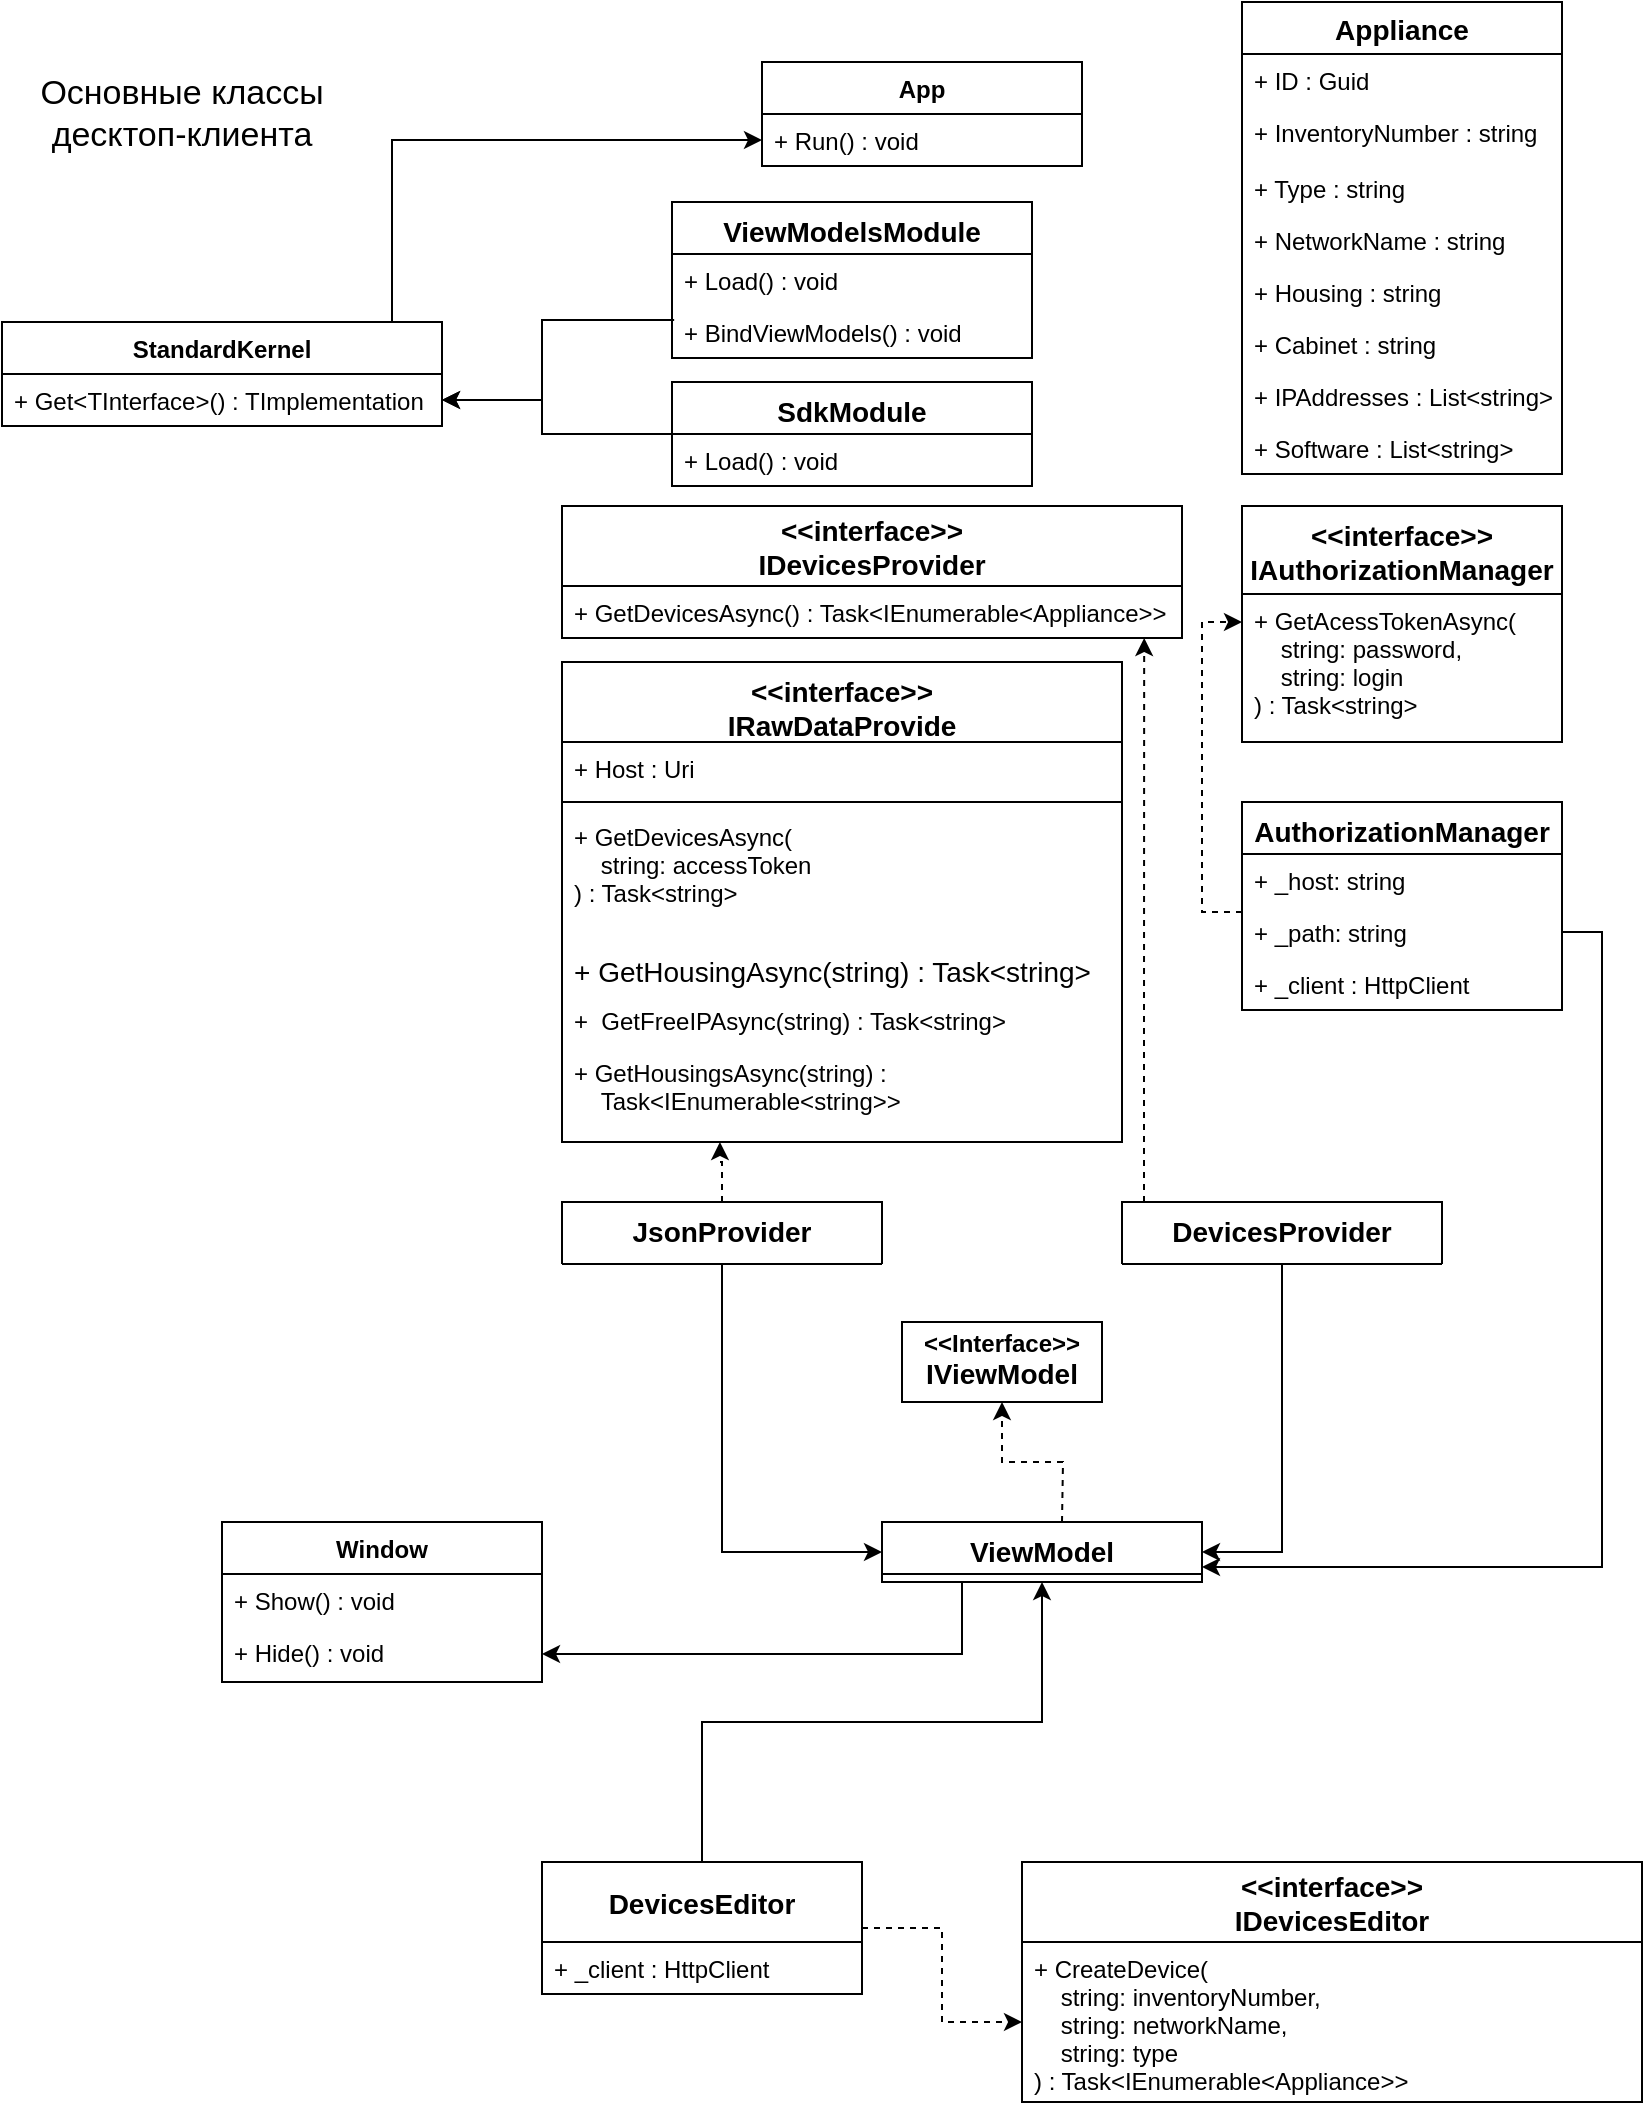<mxfile version="16.5.3" type="github">
  <diagram name="Page-1" id="c4acf3e9-155e-7222-9cf6-157b1a14988f">
    <mxGraphModel dx="2272" dy="790" grid="1" gridSize="10" guides="1" tooltips="1" connect="1" arrows="1" fold="1" page="1" pageScale="1" pageWidth="850" pageHeight="1100" background="none" math="0" shadow="0">
      <root>
        <mxCell id="0" />
        <mxCell id="1" parent="0" />
        <mxCell id="5d2195bd80daf111-18" value="&lt;p style=&quot;margin: 0px ; margin-top: 4px ; text-align: center&quot;&gt;&lt;b&gt;&amp;lt;&amp;lt;Interface&amp;gt;&amp;gt;&lt;br&gt;&lt;span style=&quot;font-size: 14px&quot;&gt;IViewModel&lt;/span&gt;&lt;/b&gt;&lt;/p&gt;&lt;p style=&quot;margin: 0px ; margin-top: 4px ; text-align: center&quot;&gt;&lt;span style=&quot;font-size: 14px&quot;&gt;&lt;b&gt;&lt;br&gt;&lt;/b&gt;&lt;/span&gt;&lt;/p&gt;" style="verticalAlign=top;align=left;overflow=fill;fontSize=12;fontFamily=Helvetica;html=1;rounded=0;shadow=0;comic=0;labelBackgroundColor=none;strokeWidth=1" parent="1" vertex="1">
          <mxGeometry x="-390" y="660" width="100" height="40" as="geometry" />
        </mxCell>
        <mxCell id="zp8FK1X4VEF8-tI8KdPH-19" value="Appliance" style="swimlane;fontStyle=1;childLayout=stackLayout;horizontal=1;startSize=26;fillColor=none;horizontalStack=0;resizeParent=1;resizeParentMax=0;resizeLast=0;collapsible=1;marginBottom=0;fontSize=14;" vertex="1" parent="1">
          <mxGeometry x="-220" width="160" height="236" as="geometry" />
        </mxCell>
        <mxCell id="zp8FK1X4VEF8-tI8KdPH-20" value="+ ID : Guid   " style="text;strokeColor=none;fillColor=none;align=left;verticalAlign=top;spacingLeft=4;spacingRight=4;overflow=hidden;rotatable=0;points=[[0,0.5],[1,0.5]];portConstraint=eastwest;fontSize=12;" vertex="1" parent="zp8FK1X4VEF8-tI8KdPH-19">
          <mxGeometry y="26" width="160" height="26" as="geometry" />
        </mxCell>
        <mxCell id="zp8FK1X4VEF8-tI8KdPH-22" value="+ InventoryNumber : string" style="text;strokeColor=none;fillColor=none;align=left;verticalAlign=top;spacingLeft=4;spacingRight=4;overflow=hidden;rotatable=0;points=[[0,0.5],[1,0.5]];portConstraint=eastwest;fontSize=12;" vertex="1" parent="zp8FK1X4VEF8-tI8KdPH-19">
          <mxGeometry y="52" width="160" height="28" as="geometry" />
        </mxCell>
        <mxCell id="zp8FK1X4VEF8-tI8KdPH-23" value="+ Type : string" style="text;strokeColor=none;fillColor=none;align=left;verticalAlign=top;spacingLeft=4;spacingRight=4;overflow=hidden;rotatable=0;points=[[0,0.5],[1,0.5]];portConstraint=eastwest;fontSize=12;" vertex="1" parent="zp8FK1X4VEF8-tI8KdPH-19">
          <mxGeometry y="80" width="160" height="26" as="geometry" />
        </mxCell>
        <mxCell id="zp8FK1X4VEF8-tI8KdPH-25" value="+ NetworkName : string" style="text;strokeColor=none;fillColor=none;align=left;verticalAlign=top;spacingLeft=4;spacingRight=4;overflow=hidden;rotatable=0;points=[[0,0.5],[1,0.5]];portConstraint=eastwest;fontSize=12;" vertex="1" parent="zp8FK1X4VEF8-tI8KdPH-19">
          <mxGeometry y="106" width="160" height="26" as="geometry" />
        </mxCell>
        <mxCell id="zp8FK1X4VEF8-tI8KdPH-24" value="+ Housing : string" style="text;strokeColor=none;fillColor=none;align=left;verticalAlign=top;spacingLeft=4;spacingRight=4;overflow=hidden;rotatable=0;points=[[0,0.5],[1,0.5]];portConstraint=eastwest;fontSize=12;" vertex="1" parent="zp8FK1X4VEF8-tI8KdPH-19">
          <mxGeometry y="132" width="160" height="26" as="geometry" />
        </mxCell>
        <mxCell id="zp8FK1X4VEF8-tI8KdPH-26" value="+ Cabinet : string" style="text;strokeColor=none;fillColor=none;align=left;verticalAlign=top;spacingLeft=4;spacingRight=4;overflow=hidden;rotatable=0;points=[[0,0.5],[1,0.5]];portConstraint=eastwest;fontSize=12;" vertex="1" parent="zp8FK1X4VEF8-tI8KdPH-19">
          <mxGeometry y="158" width="160" height="26" as="geometry" />
        </mxCell>
        <mxCell id="zp8FK1X4VEF8-tI8KdPH-27" value="+ IPAddresses : List&lt;string&gt;" style="text;strokeColor=none;fillColor=none;align=left;verticalAlign=top;spacingLeft=4;spacingRight=4;overflow=hidden;rotatable=0;points=[[0,0.5],[1,0.5]];portConstraint=eastwest;fontSize=12;" vertex="1" parent="zp8FK1X4VEF8-tI8KdPH-19">
          <mxGeometry y="184" width="160" height="26" as="geometry" />
        </mxCell>
        <mxCell id="zp8FK1X4VEF8-tI8KdPH-28" value="+ Software : List&lt;string&gt;" style="text;strokeColor=none;fillColor=none;align=left;verticalAlign=top;spacingLeft=4;spacingRight=4;overflow=hidden;rotatable=0;points=[[0,0.5],[1,0.5]];portConstraint=eastwest;fontSize=12;" vertex="1" parent="zp8FK1X4VEF8-tI8KdPH-19">
          <mxGeometry y="210" width="160" height="26" as="geometry" />
        </mxCell>
        <mxCell id="zp8FK1X4VEF8-tI8KdPH-33" value="&lt;&lt;interface&gt;&gt;&#xa;IDevicesProvider" style="swimlane;fontStyle=1;childLayout=stackLayout;horizontal=1;startSize=40;fillColor=none;horizontalStack=0;resizeParent=1;resizeParentMax=0;resizeLast=0;collapsible=1;marginBottom=0;fontSize=14;" vertex="1" parent="1">
          <mxGeometry x="-560" y="252" width="310" height="66" as="geometry" />
        </mxCell>
        <mxCell id="zp8FK1X4VEF8-tI8KdPH-34" value="+ GetDevicesAsync() : Task&lt;IEnumerable&lt;Appliance&gt;&gt;" style="text;strokeColor=none;fillColor=none;align=left;verticalAlign=top;spacingLeft=4;spacingRight=4;overflow=hidden;rotatable=0;points=[[0,0.5],[1,0.5]];portConstraint=eastwest;fontSize=12;" vertex="1" parent="zp8FK1X4VEF8-tI8KdPH-33">
          <mxGeometry y="40" width="310" height="26" as="geometry" />
        </mxCell>
        <mxCell id="zp8FK1X4VEF8-tI8KdPH-45" value="&lt;&lt;interface&gt;&gt;&#xa;IRawDataProvide" style="swimlane;fontStyle=1;align=center;verticalAlign=top;childLayout=stackLayout;horizontal=1;startSize=40;horizontalStack=0;resizeParent=1;resizeParentMax=0;resizeLast=0;collapsible=1;marginBottom=0;fontSize=14;labelBackgroundColor=none;" vertex="1" parent="1">
          <mxGeometry x="-560" y="330" width="280" height="240" as="geometry" />
        </mxCell>
        <mxCell id="zp8FK1X4VEF8-tI8KdPH-52" value="+ Host : Uri" style="text;strokeColor=none;fillColor=none;align=left;verticalAlign=top;spacingLeft=4;spacingRight=4;overflow=hidden;rotatable=0;points=[[0,0.5],[1,0.5]];portConstraint=eastwest;fontSize=12;" vertex="1" parent="zp8FK1X4VEF8-tI8KdPH-45">
          <mxGeometry y="40" width="280" height="26" as="geometry" />
        </mxCell>
        <mxCell id="zp8FK1X4VEF8-tI8KdPH-50" value="" style="line;strokeWidth=1;fillColor=none;align=left;verticalAlign=middle;spacingTop=-1;spacingLeft=3;spacingRight=3;rotatable=0;labelPosition=right;points=[];portConstraint=eastwest;fontSize=14;" vertex="1" parent="zp8FK1X4VEF8-tI8KdPH-45">
          <mxGeometry y="66" width="280" height="8" as="geometry" />
        </mxCell>
        <mxCell id="zp8FK1X4VEF8-tI8KdPH-48" value="+ GetDevicesAsync(&#xa;    string: accessToken&#xa;) : Task&lt;string&gt;" style="text;strokeColor=none;fillColor=none;align=left;verticalAlign=top;spacingLeft=4;spacingRight=4;overflow=hidden;rotatable=0;points=[[0,0.5],[1,0.5]];portConstraint=eastwest;fontSize=12;" vertex="1" parent="zp8FK1X4VEF8-tI8KdPH-45">
          <mxGeometry y="74" width="280" height="66" as="geometry" />
        </mxCell>
        <mxCell id="zp8FK1X4VEF8-tI8KdPH-54" value="+ GetHousingAsync(string) : Task&lt;string&gt;" style="text;strokeColor=none;fillColor=none;align=left;verticalAlign=top;spacingLeft=4;spacingRight=4;overflow=hidden;rotatable=0;points=[[0,0.5],[1,0.5]];portConstraint=eastwest;fontSize=14;" vertex="1" parent="zp8FK1X4VEF8-tI8KdPH-45">
          <mxGeometry y="140" width="280" height="26" as="geometry" />
        </mxCell>
        <mxCell id="zp8FK1X4VEF8-tI8KdPH-53" value="+  GetFreeIPAsync(string) : Task&lt;string&gt;" style="text;strokeColor=none;fillColor=none;align=left;verticalAlign=top;spacingLeft=4;spacingRight=4;overflow=hidden;rotatable=0;points=[[0,0.5],[1,0.5]];portConstraint=eastwest;fontSize=12;" vertex="1" parent="zp8FK1X4VEF8-tI8KdPH-45">
          <mxGeometry y="166" width="280" height="26" as="geometry" />
        </mxCell>
        <mxCell id="zp8FK1X4VEF8-tI8KdPH-55" value="+ GetHousingsAsync(string) :&#xa;    Task&lt;IEnumerable&lt;string&gt;&gt;" style="text;strokeColor=none;fillColor=none;align=left;verticalAlign=top;spacingLeft=4;spacingRight=4;overflow=hidden;rotatable=0;points=[[0,0.5],[1,0.5]];portConstraint=eastwest;fontSize=12;" vertex="1" parent="zp8FK1X4VEF8-tI8KdPH-45">
          <mxGeometry y="192" width="280" height="48" as="geometry" />
        </mxCell>
        <mxCell id="zp8FK1X4VEF8-tI8KdPH-114" style="edgeStyle=orthogonalEdgeStyle;rounded=0;orthogonalLoop=1;jettySize=auto;html=1;entryX=0.282;entryY=1;entryDx=0;entryDy=0;entryPerimeter=0;dashed=1;fontSize=12;" edge="1" parent="1" source="zp8FK1X4VEF8-tI8KdPH-56" target="zp8FK1X4VEF8-tI8KdPH-55">
          <mxGeometry relative="1" as="geometry" />
        </mxCell>
        <mxCell id="zp8FK1X4VEF8-tI8KdPH-119" style="edgeStyle=orthogonalEdgeStyle;rounded=0;orthogonalLoop=1;jettySize=auto;html=1;entryX=0;entryY=0.5;entryDx=0;entryDy=0;fontSize=12;endArrow=classic;endFill=1;" edge="1" parent="1" source="zp8FK1X4VEF8-tI8KdPH-56" target="zp8FK1X4VEF8-tI8KdPH-94">
          <mxGeometry relative="1" as="geometry" />
        </mxCell>
        <mxCell id="zp8FK1X4VEF8-tI8KdPH-56" value="JsonProvider" style="swimlane;fontStyle=1;align=center;verticalAlign=top;childLayout=stackLayout;horizontal=1;startSize=42;horizontalStack=0;resizeParent=1;resizeParentMax=0;resizeLast=0;collapsible=1;marginBottom=0;fontSize=14;" vertex="1" parent="1">
          <mxGeometry x="-560" y="600" width="160" height="31" as="geometry" />
        </mxCell>
        <mxCell id="zp8FK1X4VEF8-tI8KdPH-112" style="edgeStyle=orthogonalEdgeStyle;rounded=0;orthogonalLoop=1;jettySize=auto;html=1;entryX=0.939;entryY=1;entryDx=0;entryDy=0;entryPerimeter=0;dashed=1;fontSize=12;" edge="1" parent="1" source="zp8FK1X4VEF8-tI8KdPH-60" target="zp8FK1X4VEF8-tI8KdPH-34">
          <mxGeometry relative="1" as="geometry">
            <Array as="points">
              <mxPoint x="-269" y="520" />
              <mxPoint x="-269" y="520" />
            </Array>
          </mxGeometry>
        </mxCell>
        <mxCell id="zp8FK1X4VEF8-tI8KdPH-120" style="edgeStyle=orthogonalEdgeStyle;rounded=0;orthogonalLoop=1;jettySize=auto;html=1;entryX=1;entryY=0.5;entryDx=0;entryDy=0;fontSize=12;endArrow=classic;endFill=1;" edge="1" parent="1" source="zp8FK1X4VEF8-tI8KdPH-60" target="zp8FK1X4VEF8-tI8KdPH-94">
          <mxGeometry relative="1" as="geometry" />
        </mxCell>
        <mxCell id="zp8FK1X4VEF8-tI8KdPH-60" value="DevicesProvider" style="swimlane;fontStyle=1;align=center;verticalAlign=top;childLayout=stackLayout;horizontal=1;startSize=42;horizontalStack=0;resizeParent=1;resizeParentMax=0;resizeLast=0;collapsible=1;marginBottom=0;fontSize=14;" vertex="1" parent="1">
          <mxGeometry x="-280" y="600" width="160" height="31" as="geometry" />
        </mxCell>
        <mxCell id="zp8FK1X4VEF8-tI8KdPH-62" value="&lt;&lt;interface&gt;&gt;&#xa;IAuthorizationManager" style="swimlane;fontStyle=1;align=center;verticalAlign=top;childLayout=stackLayout;horizontal=1;startSize=44;horizontalStack=0;resizeParent=1;resizeParentMax=0;resizeLast=0;collapsible=1;marginBottom=0;fontSize=14;" vertex="1" parent="1">
          <mxGeometry x="-220" y="252" width="160" height="118" as="geometry" />
        </mxCell>
        <mxCell id="zp8FK1X4VEF8-tI8KdPH-63" value="+ GetAcessTokenAsync(&#xa;    string: password,&#xa;    string: login&#xa;) : Task&lt;string&gt;" style="text;strokeColor=none;fillColor=none;align=left;verticalAlign=top;spacingLeft=4;spacingRight=4;overflow=hidden;rotatable=0;points=[[0,0.5],[1,0.5]];portConstraint=eastwest;fontSize=12;" vertex="1" parent="zp8FK1X4VEF8-tI8KdPH-62">
          <mxGeometry y="44" width="160" height="74" as="geometry" />
        </mxCell>
        <mxCell id="zp8FK1X4VEF8-tI8KdPH-121" style="edgeStyle=orthogonalEdgeStyle;rounded=0;orthogonalLoop=1;jettySize=auto;html=1;entryX=1;entryY=0.75;entryDx=0;entryDy=0;fontSize=12;endArrow=classic;endFill=1;exitX=1;exitY=0.5;exitDx=0;exitDy=0;" edge="1" parent="1" source="zp8FK1X4VEF8-tI8KdPH-70" target="zp8FK1X4VEF8-tI8KdPH-94">
          <mxGeometry relative="1" as="geometry" />
        </mxCell>
        <mxCell id="zp8FK1X4VEF8-tI8KdPH-66" value="AuthorizationManager" style="swimlane;fontStyle=1;align=center;verticalAlign=top;childLayout=stackLayout;horizontal=1;startSize=26;horizontalStack=0;resizeParent=1;resizeParentMax=0;resizeLast=0;collapsible=1;marginBottom=0;fontSize=14;" vertex="1" parent="1">
          <mxGeometry x="-220" y="400" width="160" height="104" as="geometry" />
        </mxCell>
        <mxCell id="zp8FK1X4VEF8-tI8KdPH-67" value="+ _host: string" style="text;strokeColor=none;fillColor=none;align=left;verticalAlign=top;spacingLeft=4;spacingRight=4;overflow=hidden;rotatable=0;points=[[0,0.5],[1,0.5]];portConstraint=eastwest;fontSize=12;" vertex="1" parent="zp8FK1X4VEF8-tI8KdPH-66">
          <mxGeometry y="26" width="160" height="26" as="geometry" />
        </mxCell>
        <mxCell id="zp8FK1X4VEF8-tI8KdPH-70" value="+ _path: string" style="text;strokeColor=none;fillColor=none;align=left;verticalAlign=top;spacingLeft=4;spacingRight=4;overflow=hidden;rotatable=0;points=[[0,0.5],[1,0.5]];portConstraint=eastwest;fontSize=12;" vertex="1" parent="zp8FK1X4VEF8-tI8KdPH-66">
          <mxGeometry y="52" width="160" height="26" as="geometry" />
        </mxCell>
        <mxCell id="zp8FK1X4VEF8-tI8KdPH-71" value="+ _client : HttpClient" style="text;strokeColor=none;fillColor=none;align=left;verticalAlign=top;spacingLeft=4;spacingRight=4;overflow=hidden;rotatable=0;points=[[0,0.5],[1,0.5]];portConstraint=eastwest;fontSize=12;" vertex="1" parent="zp8FK1X4VEF8-tI8KdPH-66">
          <mxGeometry y="78" width="160" height="26" as="geometry" />
        </mxCell>
        <mxCell id="zp8FK1X4VEF8-tI8KdPH-72" value="&lt;&lt;interface&gt;&gt;&#xa;IDevicesEditor" style="swimlane;fontStyle=1;childLayout=stackLayout;horizontal=1;startSize=40;fillColor=none;horizontalStack=0;resizeParent=1;resizeParentMax=0;resizeLast=0;collapsible=1;marginBottom=0;fontSize=14;" vertex="1" parent="1">
          <mxGeometry x="-330" y="930" width="310" height="120" as="geometry" />
        </mxCell>
        <mxCell id="zp8FK1X4VEF8-tI8KdPH-73" value="+ CreateDevice(&#xa;    string: inventoryNumber,&#xa;    string: networkName,&#xa;    string: type&#xa;) : Task&lt;IEnumerable&lt;Appliance&gt;&gt;" style="text;strokeColor=none;fillColor=none;align=left;verticalAlign=top;spacingLeft=4;spacingRight=4;overflow=hidden;rotatable=0;points=[[0,0.5],[1,0.5]];portConstraint=eastwest;fontSize=12;" vertex="1" parent="zp8FK1X4VEF8-tI8KdPH-72">
          <mxGeometry y="40" width="310" height="80" as="geometry" />
        </mxCell>
        <mxCell id="zp8FK1X4VEF8-tI8KdPH-123" style="edgeStyle=orthogonalEdgeStyle;rounded=0;orthogonalLoop=1;jettySize=auto;html=1;entryX=0.5;entryY=1;entryDx=0;entryDy=0;fontSize=17;endArrow=classic;endFill=1;exitX=0.5;exitY=0;exitDx=0;exitDy=0;" edge="1" parent="1" source="zp8FK1X4VEF8-tI8KdPH-74" target="zp8FK1X4VEF8-tI8KdPH-94">
          <mxGeometry relative="1" as="geometry" />
        </mxCell>
        <mxCell id="zp8FK1X4VEF8-tI8KdPH-126" style="edgeStyle=orthogonalEdgeStyle;rounded=0;orthogonalLoop=1;jettySize=auto;html=1;entryX=0;entryY=0.5;entryDx=0;entryDy=0;fontSize=17;endArrow=classic;endFill=1;dashed=1;" edge="1" parent="1" source="zp8FK1X4VEF8-tI8KdPH-74" target="zp8FK1X4VEF8-tI8KdPH-73">
          <mxGeometry relative="1" as="geometry" />
        </mxCell>
        <mxCell id="zp8FK1X4VEF8-tI8KdPH-74" value="DevicesEditor" style="swimlane;fontStyle=1;childLayout=stackLayout;horizontal=1;startSize=40;fillColor=none;horizontalStack=0;resizeParent=1;resizeParentMax=0;resizeLast=0;collapsible=1;marginBottom=0;fontSize=14;" vertex="1" parent="1">
          <mxGeometry x="-570" y="930" width="160" height="66" as="geometry" />
        </mxCell>
        <mxCell id="zp8FK1X4VEF8-tI8KdPH-76" value="+ _client : HttpClient" style="text;strokeColor=none;fillColor=none;align=left;verticalAlign=top;spacingLeft=4;spacingRight=4;overflow=hidden;rotatable=0;points=[[0,0.5],[1,0.5]];portConstraint=eastwest;fontSize=12;" vertex="1" parent="zp8FK1X4VEF8-tI8KdPH-74">
          <mxGeometry y="40" width="160" height="26" as="geometry" />
        </mxCell>
        <mxCell id="zp8FK1X4VEF8-tI8KdPH-104" style="edgeStyle=orthogonalEdgeStyle;rounded=0;orthogonalLoop=1;jettySize=auto;html=1;fontSize=14;exitX=0.006;exitY=0.269;exitDx=0;exitDy=0;exitPerimeter=0;" edge="1" parent="1" source="zp8FK1X4VEF8-tI8KdPH-81" target="zp8FK1X4VEF8-tI8KdPH-87">
          <mxGeometry relative="1" as="geometry">
            <Array as="points">
              <mxPoint x="-570" y="159" />
              <mxPoint x="-570" y="199" />
            </Array>
          </mxGeometry>
        </mxCell>
        <mxCell id="zp8FK1X4VEF8-tI8KdPH-77" value="ViewModelsModule" style="swimlane;fontStyle=1;align=center;verticalAlign=top;childLayout=stackLayout;horizontal=1;startSize=26;horizontalStack=0;resizeParent=1;resizeParentMax=0;resizeLast=0;collapsible=1;marginBottom=0;labelBackgroundColor=none;fontSize=14;" vertex="1" parent="1">
          <mxGeometry x="-505" y="100" width="180" height="78" as="geometry" />
        </mxCell>
        <mxCell id="zp8FK1X4VEF8-tI8KdPH-80" value="+ Load() : void" style="text;strokeColor=none;fillColor=none;align=left;verticalAlign=top;spacingLeft=4;spacingRight=4;overflow=hidden;rotatable=0;points=[[0,0.5],[1,0.5]];portConstraint=eastwest;labelBackgroundColor=none;fontSize=12;" vertex="1" parent="zp8FK1X4VEF8-tI8KdPH-77">
          <mxGeometry y="26" width="180" height="26" as="geometry" />
        </mxCell>
        <mxCell id="zp8FK1X4VEF8-tI8KdPH-81" value="+ BindViewModels() : void" style="text;strokeColor=none;fillColor=none;align=left;verticalAlign=top;spacingLeft=4;spacingRight=4;overflow=hidden;rotatable=0;points=[[0,0.5],[1,0.5]];portConstraint=eastwest;labelBackgroundColor=none;fontSize=12;" vertex="1" parent="zp8FK1X4VEF8-tI8KdPH-77">
          <mxGeometry y="52" width="180" height="26" as="geometry" />
        </mxCell>
        <mxCell id="zp8FK1X4VEF8-tI8KdPH-82" value="App" style="swimlane;fontStyle=1;align=center;verticalAlign=top;childLayout=stackLayout;horizontal=1;startSize=26;horizontalStack=0;resizeParent=1;resizeParentMax=0;resizeLast=0;collapsible=1;marginBottom=0;labelBackgroundColor=none;fontSize=12;" vertex="1" parent="1">
          <mxGeometry x="-460" y="30" width="160" height="52" as="geometry" />
        </mxCell>
        <mxCell id="zp8FK1X4VEF8-tI8KdPH-83" value="+ Run() : void" style="text;strokeColor=none;fillColor=none;align=left;verticalAlign=top;spacingLeft=4;spacingRight=4;overflow=hidden;rotatable=0;points=[[0,0.5],[1,0.5]];portConstraint=eastwest;labelBackgroundColor=none;fontSize=12;" vertex="1" parent="zp8FK1X4VEF8-tI8KdPH-82">
          <mxGeometry y="26" width="160" height="26" as="geometry" />
        </mxCell>
        <mxCell id="zp8FK1X4VEF8-tI8KdPH-107" style="edgeStyle=orthogonalEdgeStyle;rounded=0;orthogonalLoop=1;jettySize=auto;html=1;entryX=0;entryY=0.5;entryDx=0;entryDy=0;fontSize=14;exitX=0.75;exitY=0;exitDx=0;exitDy=0;" edge="1" parent="1" source="zp8FK1X4VEF8-tI8KdPH-86" target="zp8FK1X4VEF8-tI8KdPH-83">
          <mxGeometry relative="1" as="geometry">
            <Array as="points">
              <mxPoint x="-645" y="69" />
            </Array>
          </mxGeometry>
        </mxCell>
        <mxCell id="zp8FK1X4VEF8-tI8KdPH-86" value="StandardKernel" style="swimlane;fontStyle=1;align=center;verticalAlign=top;childLayout=stackLayout;horizontal=1;startSize=26;horizontalStack=0;resizeParent=1;resizeParentMax=0;resizeLast=0;collapsible=1;marginBottom=0;labelBackgroundColor=none;fontSize=12;" vertex="1" parent="1">
          <mxGeometry x="-840" y="160" width="220" height="52" as="geometry" />
        </mxCell>
        <mxCell id="zp8FK1X4VEF8-tI8KdPH-87" value="+ Get&lt;TInterface&gt;() : TImplementation" style="text;strokeColor=none;fillColor=none;align=left;verticalAlign=top;spacingLeft=4;spacingRight=4;overflow=hidden;rotatable=0;points=[[0,0.5],[1,0.5]];portConstraint=eastwest;labelBackgroundColor=none;fontSize=12;" vertex="1" parent="zp8FK1X4VEF8-tI8KdPH-86">
          <mxGeometry y="26" width="220" height="26" as="geometry" />
        </mxCell>
        <mxCell id="zp8FK1X4VEF8-tI8KdPH-90" value="Window" style="swimlane;fontStyle=1;align=center;verticalAlign=top;childLayout=stackLayout;horizontal=1;startSize=26;horizontalStack=0;resizeParent=1;resizeParentMax=0;resizeLast=0;collapsible=1;marginBottom=0;labelBackgroundColor=none;fontSize=12;" vertex="1" parent="1">
          <mxGeometry x="-730" y="760" width="160" height="80" as="geometry" />
        </mxCell>
        <mxCell id="zp8FK1X4VEF8-tI8KdPH-91" value="+ Show() : void" style="text;strokeColor=none;fillColor=none;align=left;verticalAlign=top;spacingLeft=4;spacingRight=4;overflow=hidden;rotatable=0;points=[[0,0.5],[1,0.5]];portConstraint=eastwest;labelBackgroundColor=none;fontSize=12;" vertex="1" parent="zp8FK1X4VEF8-tI8KdPH-90">
          <mxGeometry y="26" width="160" height="26" as="geometry" />
        </mxCell>
        <mxCell id="zp8FK1X4VEF8-tI8KdPH-93" value="+ Hide() : void" style="text;strokeColor=none;fillColor=none;align=left;verticalAlign=top;spacingLeft=4;spacingRight=4;overflow=hidden;rotatable=0;points=[[0,0.5],[1,0.5]];portConstraint=eastwest;labelBackgroundColor=none;fontSize=12;" vertex="1" parent="zp8FK1X4VEF8-tI8KdPH-90">
          <mxGeometry y="52" width="160" height="28" as="geometry" />
        </mxCell>
        <mxCell id="zp8FK1X4VEF8-tI8KdPH-103" style="edgeStyle=orthogonalEdgeStyle;rounded=0;orthogonalLoop=1;jettySize=auto;html=1;dashed=1;fontSize=14;" edge="1" parent="1" target="5d2195bd80daf111-18">
          <mxGeometry relative="1" as="geometry">
            <mxPoint x="-310" y="760" as="sourcePoint" />
          </mxGeometry>
        </mxCell>
        <mxCell id="zp8FK1X4VEF8-tI8KdPH-129" style="edgeStyle=orthogonalEdgeStyle;rounded=0;orthogonalLoop=1;jettySize=auto;html=1;exitX=0.25;exitY=1;exitDx=0;exitDy=0;entryX=1;entryY=0.5;entryDx=0;entryDy=0;fontSize=17;endArrow=classic;endFill=1;" edge="1" parent="1" source="zp8FK1X4VEF8-tI8KdPH-94" target="zp8FK1X4VEF8-tI8KdPH-93">
          <mxGeometry relative="1" as="geometry" />
        </mxCell>
        <mxCell id="zp8FK1X4VEF8-tI8KdPH-94" value="ViewModel" style="swimlane;fontStyle=1;align=center;verticalAlign=top;childLayout=stackLayout;horizontal=1;startSize=26;horizontalStack=0;resizeParent=1;resizeParentMax=0;resizeLast=0;collapsible=1;marginBottom=0;labelBackgroundColor=none;fontSize=14;" vertex="1" parent="1">
          <mxGeometry x="-400" y="760" width="160" height="30" as="geometry" />
        </mxCell>
        <mxCell id="zp8FK1X4VEF8-tI8KdPH-106" style="edgeStyle=orthogonalEdgeStyle;rounded=0;orthogonalLoop=1;jettySize=auto;html=1;entryX=1;entryY=0.5;entryDx=0;entryDy=0;fontSize=14;" edge="1" parent="1" source="zp8FK1X4VEF8-tI8KdPH-98" target="zp8FK1X4VEF8-tI8KdPH-87">
          <mxGeometry relative="1" as="geometry">
            <Array as="points">
              <mxPoint x="-570" y="216" />
              <mxPoint x="-570" y="199" />
            </Array>
          </mxGeometry>
        </mxCell>
        <mxCell id="zp8FK1X4VEF8-tI8KdPH-98" value="SdkModule" style="swimlane;fontStyle=1;align=center;verticalAlign=top;childLayout=stackLayout;horizontal=1;startSize=26;horizontalStack=0;resizeParent=1;resizeParentMax=0;resizeLast=0;collapsible=1;marginBottom=0;labelBackgroundColor=none;fontSize=14;" vertex="1" parent="1">
          <mxGeometry x="-505" y="190" width="180" height="52" as="geometry" />
        </mxCell>
        <mxCell id="zp8FK1X4VEF8-tI8KdPH-99" value="+ Load() : void" style="text;strokeColor=none;fillColor=none;align=left;verticalAlign=top;spacingLeft=4;spacingRight=4;overflow=hidden;rotatable=0;points=[[0,0.5],[1,0.5]];portConstraint=eastwest;labelBackgroundColor=none;fontSize=12;" vertex="1" parent="zp8FK1X4VEF8-tI8KdPH-98">
          <mxGeometry y="26" width="180" height="26" as="geometry" />
        </mxCell>
        <mxCell id="zp8FK1X4VEF8-tI8KdPH-111" style="edgeStyle=orthogonalEdgeStyle;rounded=0;orthogonalLoop=1;jettySize=auto;html=1;dashed=1;fontSize=12;" edge="1" parent="1" source="zp8FK1X4VEF8-tI8KdPH-70">
          <mxGeometry relative="1" as="geometry">
            <mxPoint x="-220" y="310" as="targetPoint" />
            <Array as="points">
              <mxPoint x="-240" y="455" />
              <mxPoint x="-240" y="310" />
            </Array>
          </mxGeometry>
        </mxCell>
        <mxCell id="zp8FK1X4VEF8-tI8KdPH-122" value="Основные классы десктоп-клиента" style="text;html=1;strokeColor=none;fillColor=none;align=center;verticalAlign=middle;whiteSpace=wrap;rounded=0;labelBackgroundColor=none;fontSize=17;" vertex="1" parent="1">
          <mxGeometry x="-830" y="22" width="160" height="68" as="geometry" />
        </mxCell>
      </root>
    </mxGraphModel>
  </diagram>
</mxfile>
